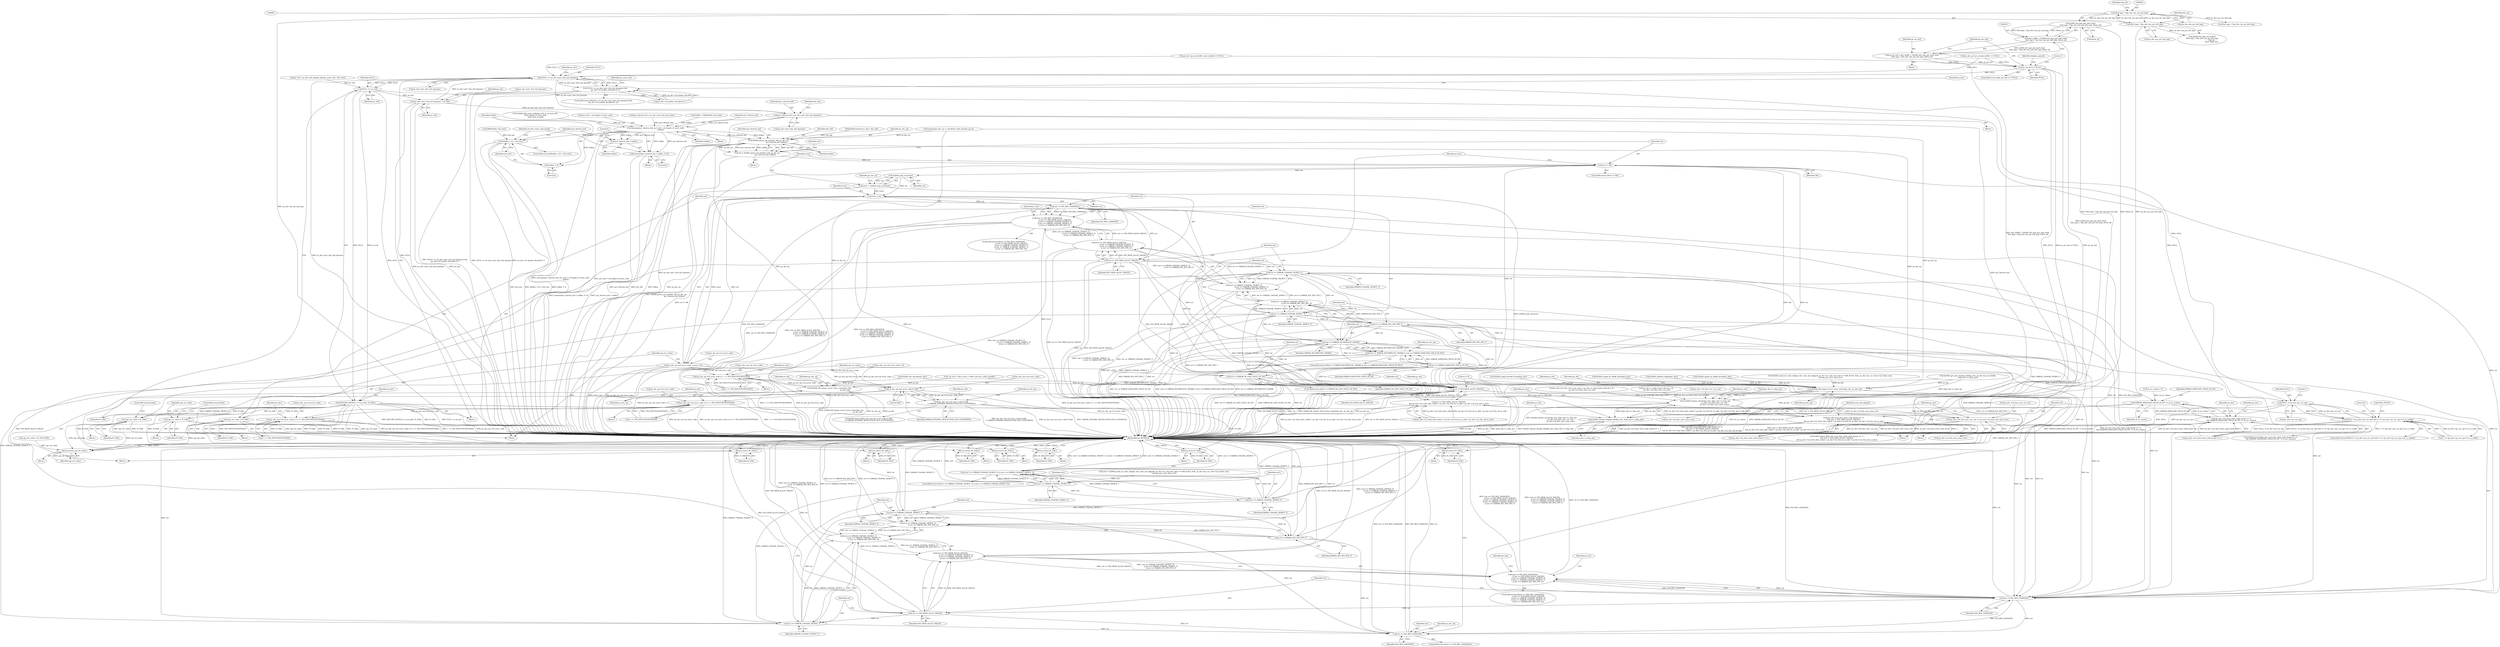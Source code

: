 digraph "0_Android_7554755536019e439433c515eeb44e701fb3bfb2@API" {
"1000614" [label="(Call,ih264_buf_mgr_get_next_free(\n (buf_mgr_t *)ps_dec->pv_pic_buf_mgr, &free_id))"];
"1000615" [label="(Call,(buf_mgr_t *)ps_dec->pv_pic_buf_mgr)"];
"1000686" [label="(Call,(buf_mgr_t *)ps_dec->pv_pic_buf_mgr)"];
"1000612" [label="(Call,(pic_buffer_t *)ih264_buf_mgr_get_next_free(\n (buf_mgr_t *)ps_dec->pv_pic_buf_mgr, &free_id))"];
"1000610" [label="(Call,ps_pic_buf = (pic_buffer_t *)ih264_buf_mgr_get_next_free(\n (buf_mgr_t *)ps_dec->pv_pic_buf_mgr, &free_id))"];
"1000623" [label="(Call,ps_pic_buf == NULL)"];
"1000995" [label="(Call,NULL == ps_dec->pu1_bits_buf_dynamic)"];
"1000994" [label="(Call,(NULL == ps_dec->pu1_bits_buf_dynamic) &&\n (ps_dec->i4_header_decoded & 1))"];
"1001036" [label="(Call,NULL == pv_buf)"];
"1001035" [label="(Call,RETURN_IF((NULL == pv_buf), IV_FAIL))"];
"1001195" [label="(Return,return (IV_FAIL);)"];
"1001263" [label="(Return,return (IV_FAIL);)"];
"1001308" [label="(Call,api_ret_value = IV_FAIL)"];
"1002140" [label="(Return,return api_ret_value;)"];
"1001352" [label="(Call,api_ret_value = IV_FAIL)"];
"1001361" [label="(Call,api_ret_value = IV_FAIL)"];
"1001409" [label="(Return,return (IV_FAIL);)"];
"1001548" [label="(Return,return IV_FAIL;)"];
"1001592" [label="(Return,return IV_FAIL;)"];
"1001804" [label="(Return,return (IV_FAIL);)"];
"1001865" [label="(Return,return IV_FAIL;)"];
"1001040" [label="(Call,ps_dec->pu1_bits_buf_dynamic = pv_buf)"];
"1001055" [label="(Call,pu1_bitstrm_buf = ps_dec->pu1_bits_buf_dynamic)"];
"1001200" [label="(Call,memcpy(pu1_bitstrm_buf, pu1_buf + u4_length_of_start_code,\n                   buflen))"];
"1001207" [label="(Call,(buflen + 8) < buf_size)"];
"1001208" [label="(Call,buflen + 8)"];
"1001213" [label="(Call,memset(pu1_bitstrm_buf + buflen, 0, 8))"];
"1001214" [label="(Call,pu1_bitstrm_buf + buflen)"];
"1001286" [label="(Call,ih264d_parse_nal_unit(dec_hdl, ps_dec_op,\n                              pu1_bitstrm_buf, buflen))"];
"1001248" [label="(Call,ih264d_fill_output_struct_from_context(ps_dec,\n                                                           ps_dec_op))"];
"1001284" [label="(Call,ret = ih264d_parse_nal_unit(dec_hdl, ps_dec_op,\n                              pu1_bitstrm_buf, buflen))"];
"1001292" [label="(Call,ret != OK)"];
"1001299" [label="(Call,ih264d_map_error(ret))"];
"1001297" [label="(Call,error =  ih264d_map_error(ret))"];
"1001305" [label="(Call,error | ret)"];
"1001301" [label="(Call,ps_dec_op->u4_error_code = error | ret)"];
"1001234" [label="(Call,ps_dec_op->u4_error_code |= 1 << IVD_INSUFFICIENTDATA)"];
"1001708" [label="(Call,ps_dec_op->u4_error_code & 0xff)"];
"1001707" [label="(Call,(ps_dec_op->u4_error_code & 0xff)\n != ERROR_DYNAMIC_RESOLUTION_NOT_SUPPORTED)"];
"1001740" [label="(Call,ps_dec_op->u4_error_code |= (1 << IVD_INSUFFICIENTDATA))"];
"1001760" [label="(Call,ps_dec_op->u4_error_code |= (1 << IVD_INSUFFICIENTDATA))"];
"1001313" [label="(Call,ret == IVD_RES_CHANGED)"];
"1001312" [label="(Call,(ret == IVD_RES_CHANGED)\n                             || (ret == IVD_MEM_ALLOC_FAILED)\n                             || (ret == ERROR_UNAVAIL_PICBUF_T)\n                            || (ret == ERROR_UNAVAIL_MVBUF_T)\n                            || (ret == ERROR_INV_SPS_PPS_T))"];
"1001317" [label="(Call,ret == IVD_MEM_ALLOC_FAILED)"];
"1001316" [label="(Call,(ret == IVD_MEM_ALLOC_FAILED)\n                             || (ret == ERROR_UNAVAIL_PICBUF_T)\n                            || (ret == ERROR_UNAVAIL_MVBUF_T)\n                            || (ret == ERROR_INV_SPS_PPS_T))"];
"1001321" [label="(Call,ret == ERROR_UNAVAIL_PICBUF_T)"];
"1001320" [label="(Call,(ret == ERROR_UNAVAIL_PICBUF_T)\n                            || (ret == ERROR_UNAVAIL_MVBUF_T)\n                            || (ret == ERROR_INV_SPS_PPS_T))"];
"1001325" [label="(Call,ret == ERROR_UNAVAIL_MVBUF_T)"];
"1001324" [label="(Call,(ret == ERROR_UNAVAIL_MVBUF_T)\n                            || (ret == ERROR_INV_SPS_PPS_T))"];
"1001563" [label="(Call,(ret == ERROR_UNAVAIL_MVBUF_T)\n                    || (ret == ERROR_INV_SPS_PPS_T))"];
"1001559" [label="(Call,(ret == ERROR_UNAVAIL_PICBUF_T)\n                    || (ret == ERROR_UNAVAIL_MVBUF_T)\n                    || (ret == ERROR_INV_SPS_PPS_T))"];
"1001555" [label="(Call,(ret == IVD_MEM_ALLOC_FAILED)\n                     || (ret == ERROR_UNAVAIL_PICBUF_T)\n                    || (ret == ERROR_UNAVAIL_MVBUF_T)\n                    || (ret == ERROR_INV_SPS_PPS_T))"];
"1001551" [label="(Call,(ret == IVD_RES_CHANGED)\n                     || (ret == IVD_MEM_ALLOC_FAILED)\n                     || (ret == ERROR_UNAVAIL_PICBUF_T)\n                    || (ret == ERROR_UNAVAIL_MVBUF_T)\n                    || (ret == ERROR_INV_SPS_PPS_T))"];
"1001328" [label="(Call,ret == ERROR_INV_SPS_PPS_T)"];
"1001340" [label="(Call,ret == ERROR_INCOMPLETE_FRAME)"];
"1001339" [label="(Call,(ret == ERROR_INCOMPLETE_FRAME) || (ret == ERROR_DANGLING_FIELD_IN_PIC))"];
"1001343" [label="(Call,ret == ERROR_DANGLING_FIELD_IN_PIC)"];
"1001357" [label="(Call,ret == ERROR_IN_LAST_SLICE_OF_PIC)"];
"1001472" [label="(Call,ret != IVD_MEM_ALLOC_FAILED)"];
"1001471" [label="(Call,(ret != IVD_MEM_ALLOC_FAILED)\n && ps_dec->u2_total_mbs_coded < ps_dec->u2_frm_ht_in_mbs * ps_dec->u2_frm_wd_in_mbs)"];
"1001465" [label="(Call,(ps_dec->u4_slice_start_code_found == 1)\n && (ret != IVD_MEM_ALLOC_FAILED)\n && ps_dec->u2_total_mbs_coded < ps_dec->u2_frm_ht_in_mbs * ps_dec->u2_frm_wd_in_mbs)"];
"1001552" [label="(Call,ret == IVD_RES_CHANGED)"];
"1001556" [label="(Call,ret == IVD_MEM_ALLOC_FAILED)"];
"1001560" [label="(Call,ret == ERROR_UNAVAIL_PICBUF_T)"];
"1001564" [label="(Call,ret == ERROR_UNAVAIL_MVBUF_T)"];
"1001567" [label="(Call,ret == ERROR_INV_SPS_PPS_T)"];
"1001583" [label="(Call,ret == IVD_RES_CHANGED)"];
"1001813" [label="(Call,ERROR_DANGLING_FIELD_IN_PIC != i4_err_status)"];
"1001807" [label="(Call,(ps_dec->u4_slice_start_code_found == 1)\n && (ERROR_DANGLING_FIELD_IN_PIC != i4_err_status))"];
"1001544" [label="(Call,ret1 == ERROR_UNAVAIL_MVBUF_T)"];
"1001540" [label="(Call,(ret1 == ERROR_UNAVAIL_PICBUF_T) || (ret1 == ERROR_UNAVAIL_MVBUF_T))"];
"1001541" [label="(Call,ret1 == ERROR_UNAVAIL_PICBUF_T)"];
"1002022" [label="(Call,ih264d_fill_output_struct_from_context(ps_dec, ps_dec_op))"];
"1002053" [label="(Call,ih264d_format_convert(ps_dec, &(ps_dec->s_disp_op),\n                                  ps_dec->u4_fmt_conv_cur_row,\n                                  ps_dec->u4_fmt_conv_num_rows))"];
"1002065" [label="(Call,ps_dec->u4_fmt_conv_cur_row += ps_dec->u4_fmt_conv_num_rows)"];
"1002072" [label="(Call,ih264d_release_display_field(ps_dec, &(ps_dec->s_disp_op)))"];
"1002100" [label="(Call,NULL != ps_dec->ps_cur_sps)"];
"1002099" [label="(Call,(NULL != ps_dec->ps_cur_sps) && (1 == (ps_dec->ps_cur_sps->u1_is_valid)))"];
"1001218" [label="(Literal,8)"];
"1001057" [label="(Call,ps_dec->pu1_bits_buf_dynamic)"];
"1001289" [label="(Identifier,pu1_bitstrm_buf)"];
"1002134" [label="(Call,DATA_SYNC())"];
"1001813" [label="(Call,ERROR_DANGLING_FIELD_IN_PIC != i4_err_status)"];
"1001061" [label="(Identifier,buf_size)"];
"1001471" [label="(Call,(ret != IVD_MEM_ALLOC_FAILED)\n && ps_dec->u2_total_mbs_coded < ps_dec->u2_frm_ht_in_mbs * ps_dec->u2_frm_wd_in_mbs)"];
"1002073" [label="(Identifier,ps_dec)"];
"1000994" [label="(Call,(NULL == ps_dec->pu1_bits_buf_dynamic) &&\n (ps_dec->i4_header_decoded & 1))"];
"1001552" [label="(Call,ret == IVD_RES_CHANGED)"];
"1001306" [label="(Identifier,error)"];
"1001334" [label="(Identifier,ps_dec)"];
"1001324" [label="(Call,(ret == ERROR_UNAVAIL_MVBUF_T)\n                            || (ret == ERROR_INV_SPS_PPS_T))"];
"1001858" [label="(Call,ih264d_deblock_display(ps_dec))"];
"1001340" [label="(Call,ret == ERROR_INCOMPLETE_FRAME)"];
"1001082" [label="(Call,ih264d_find_start_code(pu1_buf, 0, u4_max_ofst,\n &u4_length_of_start_code,\n &u4_next_is_aud))"];
"1001249" [label="(Identifier,ps_dec)"];
"1001584" [label="(Identifier,ret)"];
"1000630" [label="(Identifier,display_queued)"];
"1001200" [label="(Call,memcpy(pu1_bitstrm_buf, pu1_buf + u4_length_of_start_code,\n                   buflen))"];
"1001292" [label="(Call,ret != OK)"];
"1001546" [label="(Identifier,ERROR_UNAVAIL_MVBUF_T)"];
"1001717" [label="(Identifier,ps_dec_op)"];
"1002098" [label="(ControlStructure,if((NULL != ps_dec->ps_cur_sps) && (1 == (ps_dec->ps_cur_sps->u1_is_valid))))"];
"1001294" [label="(Identifier,OK)"];
"1001211" [label="(Identifier,buf_size)"];
"1002069" [label="(Call,ps_dec->u4_fmt_conv_num_rows)"];
"1001286" [label="(Call,ih264d_parse_nal_unit(dec_hdl, ps_dec_op,\n                              pu1_bitstrm_buf, buflen))"];
"1001010" [label="(Identifier,pv_mem_ctxt)"];
"1000192" [label="(Call,api_ret_value = IV_SUCCESS)"];
"1001360" [label="(Block,)"];
"1001806" [label="(ControlStructure,if((ps_dec->u4_slice_start_code_found == 1)\n && (ERROR_DANGLING_FIELD_IN_PIC != i4_err_status)))"];
"1001052" [label="(Identifier,ps_dec)"];
"1001744" [label="(Call,1 << IVD_INSUFFICIENTDATA)"];
"1001299" [label="(Call,ih264d_map_error(ret))"];
"1001741" [label="(Call,ps_dec_op->u4_error_code)"];
"1001150" [label="(Block,)"];
"1001295" [label="(Block,)"];
"1001216" [label="(Identifier,buflen)"];
"1001327" [label="(Identifier,ERROR_UNAVAIL_MVBUF_T)"];
"1001312" [label="(Call,(ret == IVD_RES_CHANGED)\n                             || (ret == IVD_MEM_ALLOC_FAILED)\n                             || (ret == ERROR_UNAVAIL_PICBUF_T)\n                            || (ret == ERROR_UNAVAIL_MVBUF_T)\n                            || (ret == ERROR_INV_SPS_PPS_T))"];
"1001706" [label="(ControlStructure,if((ps_dec_op->u4_error_code & 0xff)\n != ERROR_DYNAMIC_RESOLUTION_NOT_SUPPORTED))"];
"1002102" [label="(Call,ps_dec->ps_cur_sps)"];
"1001038" [label="(Identifier,pv_buf)"];
"1000997" [label="(Call,ps_dec->pu1_bits_buf_dynamic)"];
"1002022" [label="(Call,ih264d_fill_output_struct_from_context(ps_dec, ps_dec_op))"];
"1001712" [label="(Literal,0xff)"];
"1001318" [label="(Identifier,ret)"];
"1001338" [label="(ControlStructure,if((ret == ERROR_INCOMPLETE_FRAME) || (ret == ERROR_DANGLING_FIELD_IN_PIC)))"];
"1001980" [label="(Call,ih264d_signal_bs_deblk_thread(ps_dec))"];
"1002074" [label="(Call,&(ps_dec->s_disp_op))"];
"1001244" [label="(Identifier,ps_dec)"];
"1001805" [label="(Identifier,IV_FAIL)"];
"1001814" [label="(Identifier,ERROR_DANGLING_FIELD_IN_PIC)"];
"1000686" [label="(Call,(buf_mgr_t *)ps_dec->pv_pic_buf_mgr)"];
"1002141" [label="(Identifier,api_ret_value)"];
"1000611" [label="(Identifier,ps_pic_buf)"];
"1001804" [label="(Return,return (IV_FAIL);)"];
"1001253" [label="(Identifier,ps_dec_op)"];
"1001311" [label="(ControlStructure,if((ret == IVD_RES_CHANGED)\n                             || (ret == IVD_MEM_ALLOC_FAILED)\n                             || (ret == ERROR_UNAVAIL_PICBUF_T)\n                            || (ret == ERROR_UNAVAIL_MVBUF_T)\n                            || (ret == ERROR_INV_SPS_PPS_T)))"];
"1001345" [label="(Identifier,ERROR_DANGLING_FIELD_IN_PIC)"];
"1001284" [label="(Call,ret = ih264d_parse_nal_unit(dec_hdl, ps_dec_op,\n                              pu1_bitstrm_buf, buflen))"];
"1001319" [label="(Identifier,IVD_MEM_ALLOC_FAILED)"];
"1001492" [label="(Identifier,num_mb_skipped)"];
"1000614" [label="(Call,ih264_buf_mgr_get_next_free(\n (buf_mgr_t *)ps_dec->pv_pic_buf_mgr, &free_id))"];
"1001214" [label="(Call,pu1_bitstrm_buf + buflen)"];
"1001815" [label="(Identifier,i4_err_status)"];
"1001542" [label="(Identifier,ret1)"];
"1000691" [label="(Identifier,free_id)"];
"1001308" [label="(Call,api_ret_value = IV_FAIL)"];
"1001740" [label="(Call,ps_dec_op->u4_error_code |= (1 << IVD_INSUFFICIENTDATA))"];
"1001356" [label="(ControlStructure,if(ret == ERROR_IN_LAST_SLICE_OF_PIC))"];
"1001713" [label="(Identifier,ERROR_DYNAMIC_RESOLUTION_NOT_SUPPORTED)"];
"1000620" [label="(Call,&free_id)"];
"1001344" [label="(Identifier,ret)"];
"1001521" [label="(Call,ret1 = ih264d_mark_err_slice_skip(ps_dec, num_mb_skipped, ps_dec->u1_nal_unit_type == IDR_SLICE_NAL, ps_dec->ps_cur_slice->u2_frame_num,\n &temp_poc, prev_slice_err))"];
"1001302" [label="(Call,ps_dec_op->u4_error_code)"];
"1001213" [label="(Call,memset(pu1_bitstrm_buf + buflen, 0, 8))"];
"1001036" [label="(Call,NULL == pv_buf)"];
"1000995" [label="(Call,NULL == ps_dec->pu1_bits_buf_dynamic)"];
"1001212" [label="(Block,)"];
"1001247" [label="(Block,)"];
"1001541" [label="(Call,ret1 == ERROR_UNAVAIL_PICBUF_T)"];
"1001067" [label="(Call,pu1_bitstrm_buf = ps_dec->pu1_bits_buf_static)"];
"1001357" [label="(Call,ret == ERROR_IN_LAST_SLICE_OF_PIC)"];
"1001362" [label="(Identifier,api_ret_value)"];
"1001248" [label="(Call,ih264d_fill_output_struct_from_context(ps_dec,\n                                                           ps_dec_op))"];
"1001039" [label="(Identifier,IV_FAIL)"];
"1001540" [label="(Call,(ret1 == ERROR_UNAVAIL_PICBUF_T) || (ret1 == ERROR_UNAVAIL_MVBUF_T))"];
"1001047" [label="(Identifier,ps_dec)"];
"1001736" [label="(Identifier,ps_dec)"];
"1001297" [label="(Call,error =  ih264d_map_error(ret))"];
"1001589" [label="(Identifier,ps_dec_op)"];
"1001864" [label="(Block,)"];
"1001556" [label="(Call,ret == IVD_MEM_ALLOC_FAILED)"];
"1001207" [label="(Call,(buflen + 8) < buf_size)"];
"1001708" [label="(Call,ps_dec_op->u4_error_code & 0xff)"];
"1002067" [label="(Identifier,ps_dec)"];
"1001539" [label="(ControlStructure,if((ret1 == ERROR_UNAVAIL_PICBUF_T) || (ret1 == ERROR_UNAVAIL_MVBUF_T)))"];
"1001739" [label="(Block,)"];
"1001298" [label="(Identifier,error)"];
"1002062" [label="(Call,ps_dec->u4_fmt_conv_num_rows)"];
"1001330" [label="(Identifier,ERROR_INV_SPS_PPS_T)"];
"1001235" [label="(Call,ps_dec_op->u4_error_code)"];
"1001291" [label="(ControlStructure,if(ret != OK))"];
"1001346" [label="(Block,)"];
"1000612" [label="(Call,(pic_buffer_t *)ih264_buf_mgr_get_next_free(\n (buf_mgr_t *)ps_dec->pv_pic_buf_mgr, &free_id))"];
"1001466" [label="(Call,ps_dec->u4_slice_start_code_found == 1)"];
"1001349" [label="(Identifier,ps_dec_op)"];
"1001042" [label="(Identifier,ps_dec)"];
"1001310" [label="(Identifier,IV_FAIL)"];
"1001369" [label="(Block,)"];
"1001287" [label="(Identifier,dec_hdl)"];
"1000260" [label="(Call,ps_dec_ip->pv_stream_buffer == NULL)"];
"1001523" [label="(Call,ih264d_mark_err_slice_skip(ps_dec, num_mb_skipped, ps_dec->u1_nal_unit_type == IDR_SLICE_NAL, ps_dec->ps_cur_slice->u2_frame_num,\n &temp_poc, prev_slice_err))"];
"1001220" [label="(Identifier,u4_first_start_code_found)"];
"1001558" [label="(Identifier,IVD_MEM_ALLOC_FAILED)"];
"1001553" [label="(Identifier,ret)"];
"1001694" [label="(Call,ih264d_signal_decode_thread(ps_dec))"];
"1001761" [label="(Call,ps_dec_op->u4_error_code)"];
"1001560" [label="(Call,ret == ERROR_UNAVAIL_PICBUF_T)"];
"1001054" [label="(Block,)"];
"1000153" [label="(Call,* ps_dec = (dec_struct_t *)(dec_hdl->pv_codec_handle))"];
"1001313" [label="(Call,ret == IVD_RES_CHANGED)"];
"1001341" [label="(Identifier,ret)"];
"1002099" [label="(Call,(NULL != ps_dec->ps_cur_sps) && (1 == (ps_dec->ps_cur_sps->u1_is_valid)))"];
"1001820" [label="(Identifier,ps_dec)"];
"1001100" [label="(Call,MIN(buflen, buf_size))"];
"1001285" [label="(Identifier,ret)"];
"1001035" [label="(Call,RETURN_IF((NULL == pv_buf), IV_FAIL))"];
"1001215" [label="(Identifier,pu1_bitstrm_buf)"];
"1002101" [label="(Identifier,NULL)"];
"1000896" [label="(Call,ih264d_init_decoder(ps_dec))"];
"1001808" [label="(Call,ps_dec->u4_slice_start_code_found == 1)"];
"1001000" [label="(Call,ps_dec->i4_header_decoded & 1)"];
"1001353" [label="(Identifier,api_ret_value)"];
"1002105" [label="(Call,1 == (ps_dec->ps_cur_sps->u1_is_valid))"];
"1001305" [label="(Call,error | ret)"];
"1000608" [label="(Block,)"];
"1001544" [label="(Call,ret1 == ERROR_UNAVAIL_MVBUF_T)"];
"1001250" [label="(Identifier,ps_dec_op)"];
"1001352" [label="(Call,api_ret_value = IV_FAIL)"];
"1001323" [label="(Identifier,ERROR_UNAVAIL_PICBUF_T)"];
"1001317" [label="(Call,ret == IVD_MEM_ALLOC_FAILED)"];
"1001564" [label="(Call,ret == ERROR_UNAVAIL_MVBUF_T)"];
"1001751" [label="(Identifier,ps_dec)"];
"1001205" [label="(Identifier,buflen)"];
"1001410" [label="(Identifier,IV_FAIL)"];
"1001098" [label="(Call,buflen = MIN(buflen, buf_size))"];
"1001037" [label="(Identifier,NULL)"];
"1001764" [label="(Call,1 << IVD_INSUFFICIENTDATA)"];
"1001040" [label="(Call,ps_dec->pu1_bits_buf_dynamic = pv_buf)"];
"1001472" [label="(Call,ret != IVD_MEM_ALLOC_FAILED)"];
"1001326" [label="(Identifier,ret)"];
"1001361" [label="(Call,api_ret_value = IV_FAIL)"];
"1001329" [label="(Identifier,ret)"];
"1002023" [label="(Identifier,ps_dec)"];
"1001707" [label="(Call,(ps_dec_op->u4_error_code & 0xff)\n != ERROR_DYNAMIC_RESOLUTION_NOT_SUPPORTED)"];
"1000993" [label="(ControlStructure,if((NULL == ps_dec->pu1_bits_buf_dynamic) &&\n (ps_dec->i4_header_decoded & 1)))"];
"1001547" [label="(Block,)"];
"1001325" [label="(Call,ret == ERROR_UNAVAIL_MVBUF_T)"];
"1001201" [label="(Identifier,pu1_bitstrm_buf)"];
"1002024" [label="(Identifier,ps_dec_op)"];
"1001475" [label="(Call,ps_dec->u2_total_mbs_coded < ps_dec->u2_frm_ht_in_mbs * ps_dec->u2_frm_wd_in_mbs)"];
"1001209" [label="(Identifier,buflen)"];
"1000622" [label="(ControlStructure,if(ps_pic_buf == NULL))"];
"1000971" [label="(Block,)"];
"1001210" [label="(Literal,8)"];
"1001315" [label="(Identifier,IVD_RES_CHANGED)"];
"1001359" [label="(Identifier,ERROR_IN_LAST_SLICE_OF_PIC)"];
"1001592" [label="(Return,return IV_FAIL;)"];
"1001195" [label="(Return,return (IV_FAIL);)"];
"1001290" [label="(Identifier,buflen)"];
"1000623" [label="(Call,ps_pic_buf == NULL)"];
"1001760" [label="(Call,ps_dec_op->u4_error_code |= (1 << IVD_INSUFFICIENTDATA))"];
"1001321" [label="(Call,ret == ERROR_UNAVAIL_PICBUF_T)"];
"1000151" [label="(Block,)"];
"1000148" [label="(MethodParameterIn,iv_obj_t *dec_hdl)"];
"1001709" [label="(Call,ps_dec_op->u4_error_code)"];
"1001865" [label="(Return,return IV_FAIL;)"];
"1001202" [label="(Call,pu1_buf + u4_length_of_start_code)"];
"1001301" [label="(Call,ps_dec_op->u4_error_code = error | ret)"];
"1002066" [label="(Call,ps_dec->u4_fmt_conv_cur_row)"];
"1002100" [label="(Call,NULL != ps_dec->ps_cur_sps)"];
"1000621" [label="(Identifier,free_id)"];
"1001005" [label="(Block,)"];
"1001303" [label="(Identifier,ps_dec_op)"];
"1002072" [label="(Call,ih264d_release_display_field(ps_dec, &(ps_dec->s_disp_op)))"];
"1000610" [label="(Call,ps_pic_buf = (pic_buffer_t *)ih264_buf_mgr_get_next_free(\n (buf_mgr_t *)ps_dec->pv_pic_buf_mgr, &free_id))"];
"1002055" [label="(Call,&(ps_dec->s_disp_op))"];
"1001464" [label="(ControlStructure,if((ps_dec->u4_slice_start_code_found == 1)\n && (ret != IVD_MEM_ALLOC_FAILED)\n && ps_dec->u2_total_mbs_coded < ps_dec->u2_frm_ht_in_mbs * ps_dec->u2_frm_wd_in_mbs))"];
"1001559" [label="(Call,(ret == ERROR_UNAVAIL_PICBUF_T)\n                    || (ret == ERROR_UNAVAIL_MVBUF_T)\n                    || (ret == ERROR_INV_SPS_PPS_T))"];
"1001206" [label="(ControlStructure,if((buflen + 8) < buf_size))"];
"1001322" [label="(Identifier,ret)"];
"1001567" [label="(Call,ret == ERROR_INV_SPS_PPS_T)"];
"1001555" [label="(Call,(ret == IVD_MEM_ALLOC_FAILED)\n                     || (ret == ERROR_UNAVAIL_PICBUF_T)\n                    || (ret == ERROR_UNAVAIL_MVBUF_T)\n                    || (ret == ERROR_INV_SPS_PPS_T))"];
"1001196" [label="(Identifier,IV_FAIL)"];
"1001364" [label="(ControlStructure,break;)"];
"1001474" [label="(Identifier,IVD_MEM_ALLOC_FAILED)"];
"1001562" [label="(Identifier,ERROR_UNAVAIL_PICBUF_T)"];
"1002028" [label="(Identifier,ps_dec)"];
"1001771" [label="(Block,)"];
"1001994" [label="(Call,ih264d_get_next_display_field(ps_dec, ps_dec->ps_out_buffer,\n &(ps_dec->s_disp_op)))"];
"1001572" [label="(Identifier,ps_dec)"];
"1001585" [label="(Identifier,IVD_RES_CHANGED)"];
"1001548" [label="(Return,return IV_FAIL;)"];
"1002106" [label="(Literal,1)"];
"1001314" [label="(Identifier,ret)"];
"1001583" [label="(Call,ret == IVD_RES_CHANGED)"];
"1001566" [label="(Identifier,ERROR_UNAVAIL_MVBUF_T)"];
"1001199" [label="(Block,)"];
"1001703" [label="(Call,ih264d_signal_bs_deblk_thread(ps_dec))"];
"1002082" [label="(Identifier,ps_dec)"];
"1001570" [label="(Block,)"];
"1001293" [label="(Identifier,ret)"];
"1001300" [label="(Identifier,ret)"];
"1001029" [label="(Call,pv_buf = ps_dec->pf_aligned_alloc(pv_mem_ctxt, 128, size))"];
"1000617" [label="(Call,ps_dec->pv_pic_buf_mgr)"];
"1001866" [label="(Identifier,IV_FAIL)"];
"1001550" [label="(ControlStructure,if((ret == IVD_RES_CHANGED)\n                     || (ret == IVD_MEM_ALLOC_FAILED)\n                     || (ret == ERROR_UNAVAIL_PICBUF_T)\n                    || (ret == ERROR_UNAVAIL_MVBUF_T)\n                    || (ret == ERROR_INV_SPS_PPS_T)))"];
"1001759" [label="(Block,)"];
"1002140" [label="(Return,return api_ret_value;)"];
"1001342" [label="(Identifier,ERROR_INCOMPLETE_FRAME)"];
"1002116" [label="(Literal,0)"];
"1001263" [label="(Return,return (IV_FAIL);)"];
"1002040" [label="(Call,ps_dec->u4_fmt_conv_num_rows = ps_dec->s_disp_frame_info.u4_y_ht\n - ps_dec->u4_fmt_conv_cur_row)"];
"1001044" [label="(Identifier,pv_buf)"];
"1001307" [label="(Identifier,ret)"];
"1000678" [label="(Literal,1)"];
"1001551" [label="(Call,(ret == IVD_RES_CHANGED)\n                     || (ret == IVD_MEM_ALLOC_FAILED)\n                     || (ret == ERROR_UNAVAIL_PICBUF_T)\n                    || (ret == ERROR_UNAVAIL_MVBUF_T)\n                    || (ret == ERROR_INV_SPS_PPS_T))"];
"1001807" [label="(Call,(ps_dec->u4_slice_start_code_found == 1)\n && (ERROR_DANGLING_FIELD_IN_PIC != i4_err_status))"];
"1001569" [label="(Identifier,ERROR_INV_SPS_PPS_T)"];
"1001339" [label="(Call,(ret == ERROR_INCOMPLETE_FRAME) || (ret == ERROR_DANGLING_FIELD_IN_PIC))"];
"1001208" [label="(Call,buflen + 8)"];
"1000624" [label="(Identifier,ps_pic_buf)"];
"1001055" [label="(Call,pu1_bitstrm_buf = ps_dec->pu1_bits_buf_dynamic)"];
"1001593" [label="(Identifier,IV_FAIL)"];
"1001041" [label="(Call,ps_dec->pu1_bits_buf_dynamic)"];
"1001234" [label="(Call,ps_dec_op->u4_error_code |= 1 << IVD_INSUFFICIENTDATA)"];
"1001238" [label="(Call,1 << IVD_INSUFFICIENTDATA)"];
"1001473" [label="(Identifier,ret)"];
"1001596" [label="(Identifier,ps_dec)"];
"1001477" [label="(Identifier,ps_dec)"];
"1001561" [label="(Identifier,ret)"];
"1001568" [label="(Identifier,ret)"];
"1002065" [label="(Call,ps_dec->u4_fmt_conv_cur_row += ps_dec->u4_fmt_conv_num_rows)"];
"1001554" [label="(Identifier,IVD_RES_CHANGED)"];
"1001002" [label="(Identifier,ps_dec)"];
"1001769" [label="(Identifier,ps_dec)"];
"1001563" [label="(Call,(ret == ERROR_UNAVAIL_MVBUF_T)\n                    || (ret == ERROR_INV_SPS_PPS_T))"];
"1001465" [label="(Call,(ps_dec->u4_slice_start_code_found == 1)\n && (ret != IVD_MEM_ALLOC_FAILED)\n && ps_dec->u2_total_mbs_coded < ps_dec->u2_frm_ht_in_mbs * ps_dec->u2_frm_wd_in_mbs)"];
"1001545" [label="(Identifier,ret1)"];
"1002044" [label="(Call,ps_dec->s_disp_frame_info.u4_y_ht\n - ps_dec->u4_fmt_conv_cur_row)"];
"1001264" [label="(Identifier,IV_FAIL)"];
"1002142" [label="(MethodReturn,WORD32)"];
"1000161" [label="(Call,i4_err_status = 0)"];
"1001309" [label="(Identifier,api_ret_value)"];
"1001217" [label="(Literal,0)"];
"1001320" [label="(Call,(ret == ERROR_UNAVAIL_PICBUF_T)\n                            || (ret == ERROR_UNAVAIL_MVBUF_T)\n                            || (ret == ERROR_INV_SPS_PPS_T))"];
"1000625" [label="(Identifier,NULL)"];
"1000688" [label="(Call,ps_dec->pv_pic_buf_mgr)"];
"1001582" [label="(ControlStructure,if(ret == IVD_RES_CHANGED))"];
"1000685" [label="(Call,ih264_buf_mgr_set_status(\n (buf_mgr_t *)ps_dec->pv_pic_buf_mgr,\n                                    free_id,\n                                    BUF_MGR_IO))"];
"1001982" [label="(Block,)"];
"1001976" [label="(Identifier,ps_dec)"];
"1000406" [label="(Call,ps_dec->ps_out_buffer->pu1_bufs[i] == NULL)"];
"1001355" [label="(ControlStructure,break;)"];
"1001363" [label="(Identifier,IV_FAIL)"];
"1000227" [label="(Call,memset(ps_dec_op, 0, sizeof(ivd_video_decode_op_t)))"];
"1001358" [label="(Identifier,ret)"];
"1001288" [label="(Identifier,ps_dec_op)"];
"1001228" [label="(Block,)"];
"1000476" [label="(Call,ps_dec_op->u4_error_code = 0)"];
"1000615" [label="(Call,(buf_mgr_t *)ps_dec->pv_pic_buf_mgr)"];
"1001316" [label="(Call,(ret == IVD_MEM_ALLOC_FAILED)\n                             || (ret == ERROR_UNAVAIL_PICBUF_T)\n                            || (ret == ERROR_UNAVAIL_MVBUF_T)\n                            || (ret == ERROR_INV_SPS_PPS_T))"];
"1001549" [label="(Identifier,IV_FAIL)"];
"1001367" [label="(Identifier,ps_dec)"];
"1001557" [label="(Identifier,ret)"];
"1001565" [label="(Identifier,ret)"];
"1001343" [label="(Call,ret == ERROR_DANGLING_FIELD_IN_PIC)"];
"1001543" [label="(Identifier,ERROR_UNAVAIL_PICBUF_T)"];
"1000188" [label="(Call,ret = 0)"];
"1001056" [label="(Identifier,pu1_bitstrm_buf)"];
"1002053" [label="(Call,ih264d_format_convert(ps_dec, &(ps_dec->s_disp_op),\n                                  ps_dec->u4_fmt_conv_cur_row,\n                                  ps_dec->u4_fmt_conv_num_rows))"];
"1002059" [label="(Call,ps_dec->u4_fmt_conv_cur_row)"];
"1002039" [label="(Block,)"];
"1002054" [label="(Identifier,ps_dec)"];
"1001328" [label="(Call,ret == ERROR_INV_SPS_PPS_T)"];
"1000996" [label="(Identifier,NULL)"];
"1001409" [label="(Return,return (IV_FAIL);)"];
"1000696" [label="(Call,(buf_mgr_t *)ps_dec->pv_pic_buf_mgr)"];
"1001354" [label="(Identifier,IV_FAIL)"];
"1000614" -> "1000612"  [label="AST: "];
"1000614" -> "1000620"  [label="CFG: "];
"1000615" -> "1000614"  [label="AST: "];
"1000620" -> "1000614"  [label="AST: "];
"1000612" -> "1000614"  [label="CFG: "];
"1000614" -> "1002142"  [label="DDG: (buf_mgr_t *)ps_dec->pv_pic_buf_mgr"];
"1000614" -> "1002142"  [label="DDG: &free_id"];
"1000614" -> "1000612"  [label="DDG: (buf_mgr_t *)ps_dec->pv_pic_buf_mgr"];
"1000614" -> "1000612"  [label="DDG: &free_id"];
"1000615" -> "1000614"  [label="DDG: ps_dec->pv_pic_buf_mgr"];
"1000615" -> "1000617"  [label="CFG: "];
"1000616" -> "1000615"  [label="AST: "];
"1000617" -> "1000615"  [label="AST: "];
"1000621" -> "1000615"  [label="CFG: "];
"1000615" -> "1002142"  [label="DDG: ps_dec->pv_pic_buf_mgr"];
"1000686" -> "1000615"  [label="DDG: ps_dec->pv_pic_buf_mgr"];
"1000615" -> "1000686"  [label="DDG: ps_dec->pv_pic_buf_mgr"];
"1000615" -> "1000696"  [label="DDG: ps_dec->pv_pic_buf_mgr"];
"1000686" -> "1000685"  [label="AST: "];
"1000686" -> "1000688"  [label="CFG: "];
"1000687" -> "1000686"  [label="AST: "];
"1000688" -> "1000686"  [label="AST: "];
"1000691" -> "1000686"  [label="CFG: "];
"1000686" -> "1002142"  [label="DDG: ps_dec->pv_pic_buf_mgr"];
"1000686" -> "1000685"  [label="DDG: ps_dec->pv_pic_buf_mgr"];
"1000612" -> "1000610"  [label="AST: "];
"1000613" -> "1000612"  [label="AST: "];
"1000610" -> "1000612"  [label="CFG: "];
"1000612" -> "1002142"  [label="DDG: ih264_buf_mgr_get_next_free(\n (buf_mgr_t *)ps_dec->pv_pic_buf_mgr, &free_id)"];
"1000612" -> "1000610"  [label="DDG: ih264_buf_mgr_get_next_free(\n (buf_mgr_t *)ps_dec->pv_pic_buf_mgr, &free_id)"];
"1000610" -> "1000608"  [label="AST: "];
"1000611" -> "1000610"  [label="AST: "];
"1000624" -> "1000610"  [label="CFG: "];
"1000610" -> "1002142"  [label="DDG: (pic_buffer_t *)ih264_buf_mgr_get_next_free(\n (buf_mgr_t *)ps_dec->pv_pic_buf_mgr, &free_id)"];
"1000610" -> "1000623"  [label="DDG: ps_pic_buf"];
"1000623" -> "1000622"  [label="AST: "];
"1000623" -> "1000625"  [label="CFG: "];
"1000624" -> "1000623"  [label="AST: "];
"1000625" -> "1000623"  [label="AST: "];
"1000630" -> "1000623"  [label="CFG: "];
"1000678" -> "1000623"  [label="CFG: "];
"1000623" -> "1002142"  [label="DDG: ps_pic_buf == NULL"];
"1000623" -> "1002142"  [label="DDG: ps_pic_buf"];
"1000623" -> "1002142"  [label="DDG: NULL"];
"1000406" -> "1000623"  [label="DDG: NULL"];
"1000260" -> "1000623"  [label="DDG: NULL"];
"1000623" -> "1000995"  [label="DDG: NULL"];
"1000995" -> "1000994"  [label="AST: "];
"1000995" -> "1000997"  [label="CFG: "];
"1000996" -> "1000995"  [label="AST: "];
"1000997" -> "1000995"  [label="AST: "];
"1001002" -> "1000995"  [label="CFG: "];
"1000994" -> "1000995"  [label="CFG: "];
"1000995" -> "1002142"  [label="DDG: NULL"];
"1000995" -> "1002142"  [label="DDG: ps_dec->pu1_bits_buf_dynamic"];
"1000995" -> "1000994"  [label="DDG: NULL"];
"1000995" -> "1000994"  [label="DDG: ps_dec->pu1_bits_buf_dynamic"];
"1000406" -> "1000995"  [label="DDG: NULL"];
"1001036" -> "1000995"  [label="DDG: NULL"];
"1000260" -> "1000995"  [label="DDG: NULL"];
"1001040" -> "1000995"  [label="DDG: ps_dec->pu1_bits_buf_dynamic"];
"1000995" -> "1001036"  [label="DDG: NULL"];
"1000995" -> "1001055"  [label="DDG: ps_dec->pu1_bits_buf_dynamic"];
"1000995" -> "1002100"  [label="DDG: NULL"];
"1000994" -> "1000993"  [label="AST: "];
"1000994" -> "1001000"  [label="CFG: "];
"1001000" -> "1000994"  [label="AST: "];
"1001010" -> "1000994"  [label="CFG: "];
"1001052" -> "1000994"  [label="CFG: "];
"1000994" -> "1002142"  [label="DDG: (NULL == ps_dec->pu1_bits_buf_dynamic) &&\n (ps_dec->i4_header_decoded & 1)"];
"1000994" -> "1002142"  [label="DDG: NULL == ps_dec->pu1_bits_buf_dynamic"];
"1000994" -> "1002142"  [label="DDG: ps_dec->i4_header_decoded & 1"];
"1001000" -> "1000994"  [label="DDG: ps_dec->i4_header_decoded"];
"1001000" -> "1000994"  [label="DDG: 1"];
"1001036" -> "1001035"  [label="AST: "];
"1001036" -> "1001038"  [label="CFG: "];
"1001037" -> "1001036"  [label="AST: "];
"1001038" -> "1001036"  [label="AST: "];
"1001039" -> "1001036"  [label="CFG: "];
"1001036" -> "1002142"  [label="DDG: NULL"];
"1001036" -> "1001035"  [label="DDG: NULL"];
"1001036" -> "1001035"  [label="DDG: pv_buf"];
"1001029" -> "1001036"  [label="DDG: pv_buf"];
"1001036" -> "1001040"  [label="DDG: pv_buf"];
"1001036" -> "1002100"  [label="DDG: NULL"];
"1001035" -> "1001005"  [label="AST: "];
"1001035" -> "1001039"  [label="CFG: "];
"1001039" -> "1001035"  [label="AST: "];
"1001042" -> "1001035"  [label="CFG: "];
"1001035" -> "1002142"  [label="DDG: NULL == pv_buf"];
"1001035" -> "1002142"  [label="DDG: RETURN_IF((NULL == pv_buf), IV_FAIL)"];
"1001035" -> "1002142"  [label="DDG: IV_FAIL"];
"1001035" -> "1001195"  [label="DDG: IV_FAIL"];
"1001035" -> "1001263"  [label="DDG: IV_FAIL"];
"1001035" -> "1001308"  [label="DDG: IV_FAIL"];
"1001035" -> "1001352"  [label="DDG: IV_FAIL"];
"1001035" -> "1001361"  [label="DDG: IV_FAIL"];
"1001035" -> "1001409"  [label="DDG: IV_FAIL"];
"1001035" -> "1001548"  [label="DDG: IV_FAIL"];
"1001035" -> "1001592"  [label="DDG: IV_FAIL"];
"1001035" -> "1001804"  [label="DDG: IV_FAIL"];
"1001035" -> "1001865"  [label="DDG: IV_FAIL"];
"1001195" -> "1001150"  [label="AST: "];
"1001195" -> "1001196"  [label="CFG: "];
"1001196" -> "1001195"  [label="AST: "];
"1002142" -> "1001195"  [label="CFG: "];
"1001195" -> "1002142"  [label="DDG: <RET>"];
"1001196" -> "1001195"  [label="DDG: IV_FAIL"];
"1001263" -> "1001247"  [label="AST: "];
"1001263" -> "1001264"  [label="CFG: "];
"1001264" -> "1001263"  [label="AST: "];
"1002142" -> "1001263"  [label="CFG: "];
"1001263" -> "1002142"  [label="DDG: <RET>"];
"1001264" -> "1001263"  [label="DDG: IV_FAIL"];
"1001308" -> "1001295"  [label="AST: "];
"1001308" -> "1001310"  [label="CFG: "];
"1001309" -> "1001308"  [label="AST: "];
"1001310" -> "1001308"  [label="AST: "];
"1001314" -> "1001308"  [label="CFG: "];
"1001308" -> "1002142"  [label="DDG: api_ret_value"];
"1001308" -> "1002142"  [label="DDG: IV_FAIL"];
"1001308" -> "1002140"  [label="DDG: api_ret_value"];
"1002140" -> "1000151"  [label="AST: "];
"1002140" -> "1002141"  [label="CFG: "];
"1002141" -> "1002140"  [label="AST: "];
"1002142" -> "1002140"  [label="CFG: "];
"1002140" -> "1002142"  [label="DDG: <RET>"];
"1002141" -> "1002140"  [label="DDG: api_ret_value"];
"1001352" -> "1002140"  [label="DDG: api_ret_value"];
"1000192" -> "1002140"  [label="DDG: api_ret_value"];
"1001361" -> "1002140"  [label="DDG: api_ret_value"];
"1001352" -> "1001346"  [label="AST: "];
"1001352" -> "1001354"  [label="CFG: "];
"1001353" -> "1001352"  [label="AST: "];
"1001354" -> "1001352"  [label="AST: "];
"1001355" -> "1001352"  [label="CFG: "];
"1001352" -> "1002142"  [label="DDG: api_ret_value"];
"1001352" -> "1002142"  [label="DDG: IV_FAIL"];
"1001361" -> "1001360"  [label="AST: "];
"1001361" -> "1001363"  [label="CFG: "];
"1001362" -> "1001361"  [label="AST: "];
"1001363" -> "1001361"  [label="AST: "];
"1001364" -> "1001361"  [label="CFG: "];
"1001361" -> "1002142"  [label="DDG: IV_FAIL"];
"1001361" -> "1002142"  [label="DDG: api_ret_value"];
"1001409" -> "1001369"  [label="AST: "];
"1001409" -> "1001410"  [label="CFG: "];
"1001410" -> "1001409"  [label="AST: "];
"1002142" -> "1001409"  [label="CFG: "];
"1001409" -> "1002142"  [label="DDG: <RET>"];
"1001410" -> "1001409"  [label="DDG: IV_FAIL"];
"1001548" -> "1001547"  [label="AST: "];
"1001548" -> "1001549"  [label="CFG: "];
"1001549" -> "1001548"  [label="AST: "];
"1002142" -> "1001548"  [label="CFG: "];
"1001548" -> "1002142"  [label="DDG: <RET>"];
"1001549" -> "1001548"  [label="DDG: IV_FAIL"];
"1001592" -> "1001570"  [label="AST: "];
"1001592" -> "1001593"  [label="CFG: "];
"1001593" -> "1001592"  [label="AST: "];
"1002142" -> "1001592"  [label="CFG: "];
"1001592" -> "1002142"  [label="DDG: <RET>"];
"1001593" -> "1001592"  [label="DDG: IV_FAIL"];
"1001804" -> "1001771"  [label="AST: "];
"1001804" -> "1001805"  [label="CFG: "];
"1001805" -> "1001804"  [label="AST: "];
"1002142" -> "1001804"  [label="CFG: "];
"1001804" -> "1002142"  [label="DDG: <RET>"];
"1001805" -> "1001804"  [label="DDG: IV_FAIL"];
"1001865" -> "1001864"  [label="AST: "];
"1001865" -> "1001866"  [label="CFG: "];
"1001866" -> "1001865"  [label="AST: "];
"1002142" -> "1001865"  [label="CFG: "];
"1001865" -> "1002142"  [label="DDG: <RET>"];
"1001866" -> "1001865"  [label="DDG: IV_FAIL"];
"1001040" -> "1001005"  [label="AST: "];
"1001040" -> "1001044"  [label="CFG: "];
"1001041" -> "1001040"  [label="AST: "];
"1001044" -> "1001040"  [label="AST: "];
"1001047" -> "1001040"  [label="CFG: "];
"1001040" -> "1002142"  [label="DDG: ps_dec->pu1_bits_buf_dynamic"];
"1001040" -> "1002142"  [label="DDG: pv_buf"];
"1001040" -> "1001055"  [label="DDG: ps_dec->pu1_bits_buf_dynamic"];
"1001055" -> "1001054"  [label="AST: "];
"1001055" -> "1001057"  [label="CFG: "];
"1001056" -> "1001055"  [label="AST: "];
"1001057" -> "1001055"  [label="AST: "];
"1001061" -> "1001055"  [label="CFG: "];
"1001055" -> "1002142"  [label="DDG: ps_dec->pu1_bits_buf_dynamic"];
"1001055" -> "1002142"  [label="DDG: pu1_bitstrm_buf"];
"1001055" -> "1001200"  [label="DDG: pu1_bitstrm_buf"];
"1001200" -> "1001199"  [label="AST: "];
"1001200" -> "1001205"  [label="CFG: "];
"1001201" -> "1001200"  [label="AST: "];
"1001202" -> "1001200"  [label="AST: "];
"1001205" -> "1001200"  [label="AST: "];
"1001209" -> "1001200"  [label="CFG: "];
"1001200" -> "1002142"  [label="DDG: pu1_buf + u4_length_of_start_code"];
"1001200" -> "1002142"  [label="DDG: memcpy(pu1_bitstrm_buf, pu1_buf + u4_length_of_start_code,\n                   buflen)"];
"1001067" -> "1001200"  [label="DDG: pu1_bitstrm_buf"];
"1001082" -> "1001200"  [label="DDG: pu1_buf"];
"1001098" -> "1001200"  [label="DDG: buflen"];
"1001200" -> "1001207"  [label="DDG: buflen"];
"1001200" -> "1001208"  [label="DDG: buflen"];
"1001200" -> "1001213"  [label="DDG: pu1_bitstrm_buf"];
"1001200" -> "1001213"  [label="DDG: buflen"];
"1001200" -> "1001214"  [label="DDG: pu1_bitstrm_buf"];
"1001200" -> "1001214"  [label="DDG: buflen"];
"1001200" -> "1001286"  [label="DDG: pu1_bitstrm_buf"];
"1001200" -> "1001286"  [label="DDG: buflen"];
"1001207" -> "1001206"  [label="AST: "];
"1001207" -> "1001211"  [label="CFG: "];
"1001208" -> "1001207"  [label="AST: "];
"1001211" -> "1001207"  [label="AST: "];
"1001215" -> "1001207"  [label="CFG: "];
"1001220" -> "1001207"  [label="CFG: "];
"1001207" -> "1002142"  [label="DDG: buflen + 8"];
"1001207" -> "1002142"  [label="DDG: buf_size"];
"1001207" -> "1002142"  [label="DDG: (buflen + 8) < buf_size"];
"1001100" -> "1001207"  [label="DDG: buf_size"];
"1001208" -> "1001210"  [label="CFG: "];
"1001209" -> "1001208"  [label="AST: "];
"1001210" -> "1001208"  [label="AST: "];
"1001211" -> "1001208"  [label="CFG: "];
"1001213" -> "1001212"  [label="AST: "];
"1001213" -> "1001218"  [label="CFG: "];
"1001214" -> "1001213"  [label="AST: "];
"1001217" -> "1001213"  [label="AST: "];
"1001218" -> "1001213"  [label="AST: "];
"1001220" -> "1001213"  [label="CFG: "];
"1001213" -> "1002142"  [label="DDG: memset(pu1_bitstrm_buf + buflen, 0, 8)"];
"1001213" -> "1002142"  [label="DDG: pu1_bitstrm_buf + buflen"];
"1001214" -> "1001216"  [label="CFG: "];
"1001215" -> "1001214"  [label="AST: "];
"1001216" -> "1001214"  [label="AST: "];
"1001217" -> "1001214"  [label="CFG: "];
"1001286" -> "1001284"  [label="AST: "];
"1001286" -> "1001290"  [label="CFG: "];
"1001287" -> "1001286"  [label="AST: "];
"1001288" -> "1001286"  [label="AST: "];
"1001289" -> "1001286"  [label="AST: "];
"1001290" -> "1001286"  [label="AST: "];
"1001284" -> "1001286"  [label="CFG: "];
"1001286" -> "1002142"  [label="DDG: buflen"];
"1001286" -> "1002142"  [label="DDG: ps_dec_op"];
"1001286" -> "1002142"  [label="DDG: pu1_bitstrm_buf"];
"1001286" -> "1002142"  [label="DDG: dec_hdl"];
"1001286" -> "1001248"  [label="DDG: ps_dec_op"];
"1001286" -> "1001284"  [label="DDG: dec_hdl"];
"1001286" -> "1001284"  [label="DDG: ps_dec_op"];
"1001286" -> "1001284"  [label="DDG: pu1_bitstrm_buf"];
"1001286" -> "1001284"  [label="DDG: buflen"];
"1000148" -> "1001286"  [label="DDG: dec_hdl"];
"1000227" -> "1001286"  [label="DDG: ps_dec_op"];
"1001286" -> "1002022"  [label="DDG: ps_dec_op"];
"1001248" -> "1001247"  [label="AST: "];
"1001248" -> "1001250"  [label="CFG: "];
"1001249" -> "1001248"  [label="AST: "];
"1001250" -> "1001248"  [label="AST: "];
"1001253" -> "1001248"  [label="CFG: "];
"1001248" -> "1002142"  [label="DDG: ps_dec_op"];
"1001248" -> "1002142"  [label="DDG: ps_dec"];
"1001248" -> "1002142"  [label="DDG: ih264d_fill_output_struct_from_context(ps_dec,\n                                                           ps_dec_op)"];
"1000896" -> "1001248"  [label="DDG: ps_dec"];
"1000153" -> "1001248"  [label="DDG: ps_dec"];
"1000227" -> "1001248"  [label="DDG: ps_dec_op"];
"1001284" -> "1000971"  [label="AST: "];
"1001285" -> "1001284"  [label="AST: "];
"1001293" -> "1001284"  [label="CFG: "];
"1001284" -> "1002142"  [label="DDG: ih264d_parse_nal_unit(dec_hdl, ps_dec_op,\n                              pu1_bitstrm_buf, buflen)"];
"1001284" -> "1001292"  [label="DDG: ret"];
"1001292" -> "1001291"  [label="AST: "];
"1001292" -> "1001294"  [label="CFG: "];
"1001293" -> "1001292"  [label="AST: "];
"1001294" -> "1001292"  [label="AST: "];
"1001298" -> "1001292"  [label="CFG: "];
"1001367" -> "1001292"  [label="CFG: "];
"1001292" -> "1002142"  [label="DDG: OK"];
"1001292" -> "1002142"  [label="DDG: ret"];
"1001292" -> "1002142"  [label="DDG: ret != OK"];
"1001292" -> "1001299"  [label="DDG: ret"];
"1001292" -> "1001472"  [label="DDG: ret"];
"1001292" -> "1001552"  [label="DDG: ret"];
"1001299" -> "1001297"  [label="AST: "];
"1001299" -> "1001300"  [label="CFG: "];
"1001300" -> "1001299"  [label="AST: "];
"1001297" -> "1001299"  [label="CFG: "];
"1001299" -> "1001297"  [label="DDG: ret"];
"1001299" -> "1001305"  [label="DDG: ret"];
"1001297" -> "1001295"  [label="AST: "];
"1001298" -> "1001297"  [label="AST: "];
"1001303" -> "1001297"  [label="CFG: "];
"1001297" -> "1002142"  [label="DDG: ih264d_map_error(ret)"];
"1001297" -> "1001305"  [label="DDG: error"];
"1001305" -> "1001301"  [label="AST: "];
"1001305" -> "1001307"  [label="CFG: "];
"1001306" -> "1001305"  [label="AST: "];
"1001307" -> "1001305"  [label="AST: "];
"1001301" -> "1001305"  [label="CFG: "];
"1001305" -> "1002142"  [label="DDG: error"];
"1001305" -> "1001301"  [label="DDG: error"];
"1001305" -> "1001301"  [label="DDG: ret"];
"1001305" -> "1001313"  [label="DDG: ret"];
"1001301" -> "1001295"  [label="AST: "];
"1001302" -> "1001301"  [label="AST: "];
"1001309" -> "1001301"  [label="CFG: "];
"1001301" -> "1002142"  [label="DDG: ps_dec_op->u4_error_code"];
"1001301" -> "1002142"  [label="DDG: error | ret"];
"1001301" -> "1001234"  [label="DDG: ps_dec_op->u4_error_code"];
"1001301" -> "1001708"  [label="DDG: ps_dec_op->u4_error_code"];
"1001234" -> "1001228"  [label="AST: "];
"1001234" -> "1001238"  [label="CFG: "];
"1001235" -> "1001234"  [label="AST: "];
"1001238" -> "1001234"  [label="AST: "];
"1001244" -> "1001234"  [label="CFG: "];
"1001234" -> "1002142"  [label="DDG: 1 << IVD_INSUFFICIENTDATA"];
"1001234" -> "1002142"  [label="DDG: ps_dec_op->u4_error_code"];
"1001234" -> "1002142"  [label="DDG: ps_dec_op->u4_error_code |= 1 << IVD_INSUFFICIENTDATA"];
"1000476" -> "1001234"  [label="DDG: ps_dec_op->u4_error_code"];
"1001238" -> "1001234"  [label="DDG: 1"];
"1001238" -> "1001234"  [label="DDG: IVD_INSUFFICIENTDATA"];
"1001234" -> "1001708"  [label="DDG: ps_dec_op->u4_error_code"];
"1001708" -> "1001707"  [label="AST: "];
"1001708" -> "1001712"  [label="CFG: "];
"1001709" -> "1001708"  [label="AST: "];
"1001712" -> "1001708"  [label="AST: "];
"1001713" -> "1001708"  [label="CFG: "];
"1001708" -> "1002142"  [label="DDG: ps_dec_op->u4_error_code"];
"1001708" -> "1001707"  [label="DDG: ps_dec_op->u4_error_code"];
"1001708" -> "1001707"  [label="DDG: 0xff"];
"1000476" -> "1001708"  [label="DDG: ps_dec_op->u4_error_code"];
"1001708" -> "1001740"  [label="DDG: ps_dec_op->u4_error_code"];
"1001708" -> "1001760"  [label="DDG: ps_dec_op->u4_error_code"];
"1001707" -> "1001706"  [label="AST: "];
"1001707" -> "1001713"  [label="CFG: "];
"1001713" -> "1001707"  [label="AST: "];
"1001717" -> "1001707"  [label="CFG: "];
"1001736" -> "1001707"  [label="CFG: "];
"1001707" -> "1002142"  [label="DDG: ps_dec_op->u4_error_code & 0xff"];
"1001707" -> "1002142"  [label="DDG: ERROR_DYNAMIC_RESOLUTION_NOT_SUPPORTED"];
"1001707" -> "1002142"  [label="DDG: (ps_dec_op->u4_error_code & 0xff)\n != ERROR_DYNAMIC_RESOLUTION_NOT_SUPPORTED"];
"1001740" -> "1001739"  [label="AST: "];
"1001740" -> "1001744"  [label="CFG: "];
"1001741" -> "1001740"  [label="AST: "];
"1001744" -> "1001740"  [label="AST: "];
"1001751" -> "1001740"  [label="CFG: "];
"1001740" -> "1002142"  [label="DDG: 1 << IVD_INSUFFICIENTDATA"];
"1001740" -> "1002142"  [label="DDG: ps_dec_op->u4_error_code"];
"1001740" -> "1002142"  [label="DDG: ps_dec_op->u4_error_code |= (1 << IVD_INSUFFICIENTDATA)"];
"1001744" -> "1001740"  [label="DDG: 1"];
"1001744" -> "1001740"  [label="DDG: IVD_INSUFFICIENTDATA"];
"1001740" -> "1001760"  [label="DDG: ps_dec_op->u4_error_code"];
"1001760" -> "1001759"  [label="AST: "];
"1001760" -> "1001764"  [label="CFG: "];
"1001761" -> "1001760"  [label="AST: "];
"1001764" -> "1001760"  [label="AST: "];
"1001769" -> "1001760"  [label="CFG: "];
"1001760" -> "1002142"  [label="DDG: ps_dec_op->u4_error_code |= (1 << IVD_INSUFFICIENTDATA)"];
"1001760" -> "1002142"  [label="DDG: 1 << IVD_INSUFFICIENTDATA"];
"1001760" -> "1002142"  [label="DDG: ps_dec_op->u4_error_code"];
"1001764" -> "1001760"  [label="DDG: 1"];
"1001764" -> "1001760"  [label="DDG: IVD_INSUFFICIENTDATA"];
"1001313" -> "1001312"  [label="AST: "];
"1001313" -> "1001315"  [label="CFG: "];
"1001314" -> "1001313"  [label="AST: "];
"1001315" -> "1001313"  [label="AST: "];
"1001318" -> "1001313"  [label="CFG: "];
"1001312" -> "1001313"  [label="CFG: "];
"1001313" -> "1002142"  [label="DDG: IVD_RES_CHANGED"];
"1001313" -> "1002142"  [label="DDG: ret"];
"1001313" -> "1001312"  [label="DDG: ret"];
"1001313" -> "1001312"  [label="DDG: IVD_RES_CHANGED"];
"1001313" -> "1001317"  [label="DDG: ret"];
"1001313" -> "1001340"  [label="DDG: ret"];
"1001313" -> "1001472"  [label="DDG: ret"];
"1001313" -> "1001552"  [label="DDG: ret"];
"1001313" -> "1001552"  [label="DDG: IVD_RES_CHANGED"];
"1001312" -> "1001311"  [label="AST: "];
"1001312" -> "1001316"  [label="CFG: "];
"1001316" -> "1001312"  [label="AST: "];
"1001334" -> "1001312"  [label="CFG: "];
"1001341" -> "1001312"  [label="CFG: "];
"1001312" -> "1002142"  [label="DDG: (ret == IVD_RES_CHANGED)\n                             || (ret == IVD_MEM_ALLOC_FAILED)\n                             || (ret == ERROR_UNAVAIL_PICBUF_T)\n                            || (ret == ERROR_UNAVAIL_MVBUF_T)\n                            || (ret == ERROR_INV_SPS_PPS_T)"];
"1001312" -> "1002142"  [label="DDG: ret == IVD_RES_CHANGED"];
"1001312" -> "1002142"  [label="DDG: (ret == IVD_MEM_ALLOC_FAILED)\n                             || (ret == ERROR_UNAVAIL_PICBUF_T)\n                            || (ret == ERROR_UNAVAIL_MVBUF_T)\n                            || (ret == ERROR_INV_SPS_PPS_T)"];
"1001316" -> "1001312"  [label="DDG: ret == IVD_MEM_ALLOC_FAILED"];
"1001316" -> "1001312"  [label="DDG: (ret == ERROR_UNAVAIL_PICBUF_T)\n                            || (ret == ERROR_UNAVAIL_MVBUF_T)\n                            || (ret == ERROR_INV_SPS_PPS_T)"];
"1001317" -> "1001316"  [label="AST: "];
"1001317" -> "1001319"  [label="CFG: "];
"1001318" -> "1001317"  [label="AST: "];
"1001319" -> "1001317"  [label="AST: "];
"1001322" -> "1001317"  [label="CFG: "];
"1001316" -> "1001317"  [label="CFG: "];
"1001317" -> "1002142"  [label="DDG: ret"];
"1001317" -> "1002142"  [label="DDG: IVD_MEM_ALLOC_FAILED"];
"1001317" -> "1001316"  [label="DDG: ret"];
"1001317" -> "1001316"  [label="DDG: IVD_MEM_ALLOC_FAILED"];
"1001317" -> "1001321"  [label="DDG: ret"];
"1001317" -> "1001340"  [label="DDG: ret"];
"1001317" -> "1001472"  [label="DDG: ret"];
"1001317" -> "1001472"  [label="DDG: IVD_MEM_ALLOC_FAILED"];
"1001317" -> "1001552"  [label="DDG: ret"];
"1001317" -> "1001556"  [label="DDG: IVD_MEM_ALLOC_FAILED"];
"1001316" -> "1001320"  [label="CFG: "];
"1001320" -> "1001316"  [label="AST: "];
"1001316" -> "1002142"  [label="DDG: (ret == ERROR_UNAVAIL_PICBUF_T)\n                            || (ret == ERROR_UNAVAIL_MVBUF_T)\n                            || (ret == ERROR_INV_SPS_PPS_T)"];
"1001316" -> "1002142"  [label="DDG: ret == IVD_MEM_ALLOC_FAILED"];
"1001320" -> "1001316"  [label="DDG: ret == ERROR_UNAVAIL_PICBUF_T"];
"1001320" -> "1001316"  [label="DDG: (ret == ERROR_UNAVAIL_MVBUF_T)\n                            || (ret == ERROR_INV_SPS_PPS_T)"];
"1001321" -> "1001320"  [label="AST: "];
"1001321" -> "1001323"  [label="CFG: "];
"1001322" -> "1001321"  [label="AST: "];
"1001323" -> "1001321"  [label="AST: "];
"1001326" -> "1001321"  [label="CFG: "];
"1001320" -> "1001321"  [label="CFG: "];
"1001321" -> "1002142"  [label="DDG: ret"];
"1001321" -> "1002142"  [label="DDG: ERROR_UNAVAIL_PICBUF_T"];
"1001321" -> "1001320"  [label="DDG: ret"];
"1001321" -> "1001320"  [label="DDG: ERROR_UNAVAIL_PICBUF_T"];
"1001321" -> "1001325"  [label="DDG: ret"];
"1001321" -> "1001340"  [label="DDG: ret"];
"1001321" -> "1001472"  [label="DDG: ret"];
"1001321" -> "1001541"  [label="DDG: ERROR_UNAVAIL_PICBUF_T"];
"1001321" -> "1001552"  [label="DDG: ret"];
"1001321" -> "1001560"  [label="DDG: ERROR_UNAVAIL_PICBUF_T"];
"1001320" -> "1001324"  [label="CFG: "];
"1001324" -> "1001320"  [label="AST: "];
"1001320" -> "1002142"  [label="DDG: ret == ERROR_UNAVAIL_PICBUF_T"];
"1001320" -> "1002142"  [label="DDG: (ret == ERROR_UNAVAIL_MVBUF_T)\n                            || (ret == ERROR_INV_SPS_PPS_T)"];
"1001324" -> "1001320"  [label="DDG: ret == ERROR_UNAVAIL_MVBUF_T"];
"1001324" -> "1001320"  [label="DDG: ret == ERROR_INV_SPS_PPS_T"];
"1001325" -> "1001324"  [label="AST: "];
"1001325" -> "1001327"  [label="CFG: "];
"1001326" -> "1001325"  [label="AST: "];
"1001327" -> "1001325"  [label="AST: "];
"1001329" -> "1001325"  [label="CFG: "];
"1001324" -> "1001325"  [label="CFG: "];
"1001325" -> "1002142"  [label="DDG: ret"];
"1001325" -> "1002142"  [label="DDG: ERROR_UNAVAIL_MVBUF_T"];
"1001325" -> "1001324"  [label="DDG: ret"];
"1001325" -> "1001324"  [label="DDG: ERROR_UNAVAIL_MVBUF_T"];
"1001325" -> "1001328"  [label="DDG: ret"];
"1001325" -> "1001340"  [label="DDG: ret"];
"1001325" -> "1001472"  [label="DDG: ret"];
"1001325" -> "1001544"  [label="DDG: ERROR_UNAVAIL_MVBUF_T"];
"1001325" -> "1001552"  [label="DDG: ret"];
"1001325" -> "1001564"  [label="DDG: ERROR_UNAVAIL_MVBUF_T"];
"1001324" -> "1001328"  [label="CFG: "];
"1001328" -> "1001324"  [label="AST: "];
"1001324" -> "1002142"  [label="DDG: ret == ERROR_INV_SPS_PPS_T"];
"1001324" -> "1002142"  [label="DDG: ret == ERROR_UNAVAIL_MVBUF_T"];
"1001328" -> "1001324"  [label="DDG: ret"];
"1001328" -> "1001324"  [label="DDG: ERROR_INV_SPS_PPS_T"];
"1001324" -> "1001563"  [label="DDG: ret == ERROR_INV_SPS_PPS_T"];
"1001563" -> "1001559"  [label="AST: "];
"1001563" -> "1001564"  [label="CFG: "];
"1001563" -> "1001567"  [label="CFG: "];
"1001564" -> "1001563"  [label="AST: "];
"1001567" -> "1001563"  [label="AST: "];
"1001559" -> "1001563"  [label="CFG: "];
"1001563" -> "1002142"  [label="DDG: ret == ERROR_INV_SPS_PPS_T"];
"1001563" -> "1002142"  [label="DDG: ret == ERROR_UNAVAIL_MVBUF_T"];
"1001563" -> "1001559"  [label="DDG: ret == ERROR_UNAVAIL_MVBUF_T"];
"1001563" -> "1001559"  [label="DDG: ret == ERROR_INV_SPS_PPS_T"];
"1001564" -> "1001563"  [label="DDG: ret"];
"1001564" -> "1001563"  [label="DDG: ERROR_UNAVAIL_MVBUF_T"];
"1001567" -> "1001563"  [label="DDG: ret"];
"1001567" -> "1001563"  [label="DDG: ERROR_INV_SPS_PPS_T"];
"1001559" -> "1001555"  [label="AST: "];
"1001559" -> "1001560"  [label="CFG: "];
"1001560" -> "1001559"  [label="AST: "];
"1001555" -> "1001559"  [label="CFG: "];
"1001559" -> "1002142"  [label="DDG: (ret == ERROR_UNAVAIL_MVBUF_T)\n                    || (ret == ERROR_INV_SPS_PPS_T)"];
"1001559" -> "1002142"  [label="DDG: ret == ERROR_UNAVAIL_PICBUF_T"];
"1001559" -> "1001555"  [label="DDG: ret == ERROR_UNAVAIL_PICBUF_T"];
"1001559" -> "1001555"  [label="DDG: (ret == ERROR_UNAVAIL_MVBUF_T)\n                    || (ret == ERROR_INV_SPS_PPS_T)"];
"1001560" -> "1001559"  [label="DDG: ret"];
"1001560" -> "1001559"  [label="DDG: ERROR_UNAVAIL_PICBUF_T"];
"1001555" -> "1001551"  [label="AST: "];
"1001555" -> "1001556"  [label="CFG: "];
"1001556" -> "1001555"  [label="AST: "];
"1001551" -> "1001555"  [label="CFG: "];
"1001555" -> "1002142"  [label="DDG: ret == IVD_MEM_ALLOC_FAILED"];
"1001555" -> "1002142"  [label="DDG: (ret == ERROR_UNAVAIL_PICBUF_T)\n                    || (ret == ERROR_UNAVAIL_MVBUF_T)\n                    || (ret == ERROR_INV_SPS_PPS_T)"];
"1001555" -> "1001551"  [label="DDG: ret == IVD_MEM_ALLOC_FAILED"];
"1001555" -> "1001551"  [label="DDG: (ret == ERROR_UNAVAIL_PICBUF_T)\n                    || (ret == ERROR_UNAVAIL_MVBUF_T)\n                    || (ret == ERROR_INV_SPS_PPS_T)"];
"1001556" -> "1001555"  [label="DDG: ret"];
"1001556" -> "1001555"  [label="DDG: IVD_MEM_ALLOC_FAILED"];
"1001551" -> "1001550"  [label="AST: "];
"1001551" -> "1001552"  [label="CFG: "];
"1001552" -> "1001551"  [label="AST: "];
"1001572" -> "1001551"  [label="CFG: "];
"1001596" -> "1001551"  [label="CFG: "];
"1001551" -> "1002142"  [label="DDG: (ret == IVD_RES_CHANGED)\n                     || (ret == IVD_MEM_ALLOC_FAILED)\n                     || (ret == ERROR_UNAVAIL_PICBUF_T)\n                    || (ret == ERROR_UNAVAIL_MVBUF_T)\n                    || (ret == ERROR_INV_SPS_PPS_T)"];
"1001551" -> "1002142"  [label="DDG: (ret == IVD_MEM_ALLOC_FAILED)\n                     || (ret == ERROR_UNAVAIL_PICBUF_T)\n                    || (ret == ERROR_UNAVAIL_MVBUF_T)\n                    || (ret == ERROR_INV_SPS_PPS_T)"];
"1001551" -> "1002142"  [label="DDG: ret == IVD_RES_CHANGED"];
"1001552" -> "1001551"  [label="DDG: ret"];
"1001552" -> "1001551"  [label="DDG: IVD_RES_CHANGED"];
"1001328" -> "1001330"  [label="CFG: "];
"1001329" -> "1001328"  [label="AST: "];
"1001330" -> "1001328"  [label="AST: "];
"1001328" -> "1002142"  [label="DDG: ERROR_INV_SPS_PPS_T"];
"1001328" -> "1002142"  [label="DDG: ret"];
"1001328" -> "1001340"  [label="DDG: ret"];
"1001328" -> "1001472"  [label="DDG: ret"];
"1001328" -> "1001552"  [label="DDG: ret"];
"1001328" -> "1001567"  [label="DDG: ERROR_INV_SPS_PPS_T"];
"1001340" -> "1001339"  [label="AST: "];
"1001340" -> "1001342"  [label="CFG: "];
"1001341" -> "1001340"  [label="AST: "];
"1001342" -> "1001340"  [label="AST: "];
"1001344" -> "1001340"  [label="CFG: "];
"1001339" -> "1001340"  [label="CFG: "];
"1001340" -> "1002142"  [label="DDG: ERROR_INCOMPLETE_FRAME"];
"1001340" -> "1002142"  [label="DDG: ret"];
"1001340" -> "1001339"  [label="DDG: ret"];
"1001340" -> "1001339"  [label="DDG: ERROR_INCOMPLETE_FRAME"];
"1001340" -> "1001343"  [label="DDG: ret"];
"1001340" -> "1001357"  [label="DDG: ret"];
"1001340" -> "1001472"  [label="DDG: ret"];
"1001340" -> "1001552"  [label="DDG: ret"];
"1001339" -> "1001338"  [label="AST: "];
"1001339" -> "1001343"  [label="CFG: "];
"1001343" -> "1001339"  [label="AST: "];
"1001349" -> "1001339"  [label="CFG: "];
"1001358" -> "1001339"  [label="CFG: "];
"1001339" -> "1002142"  [label="DDG: ret == ERROR_DANGLING_FIELD_IN_PIC"];
"1001339" -> "1002142"  [label="DDG: (ret == ERROR_INCOMPLETE_FRAME) || (ret == ERROR_DANGLING_FIELD_IN_PIC)"];
"1001339" -> "1002142"  [label="DDG: ret == ERROR_INCOMPLETE_FRAME"];
"1001343" -> "1001339"  [label="DDG: ret"];
"1001343" -> "1001339"  [label="DDG: ERROR_DANGLING_FIELD_IN_PIC"];
"1001343" -> "1001345"  [label="CFG: "];
"1001344" -> "1001343"  [label="AST: "];
"1001345" -> "1001343"  [label="AST: "];
"1001343" -> "1002142"  [label="DDG: ret"];
"1001343" -> "1002142"  [label="DDG: ERROR_DANGLING_FIELD_IN_PIC"];
"1001343" -> "1001357"  [label="DDG: ret"];
"1001343" -> "1001472"  [label="DDG: ret"];
"1001343" -> "1001552"  [label="DDG: ret"];
"1001343" -> "1001813"  [label="DDG: ERROR_DANGLING_FIELD_IN_PIC"];
"1001357" -> "1001356"  [label="AST: "];
"1001357" -> "1001359"  [label="CFG: "];
"1001358" -> "1001357"  [label="AST: "];
"1001359" -> "1001357"  [label="AST: "];
"1001362" -> "1001357"  [label="CFG: "];
"1001367" -> "1001357"  [label="CFG: "];
"1001357" -> "1002142"  [label="DDG: ret == ERROR_IN_LAST_SLICE_OF_PIC"];
"1001357" -> "1002142"  [label="DDG: ERROR_IN_LAST_SLICE_OF_PIC"];
"1001357" -> "1002142"  [label="DDG: ret"];
"1001357" -> "1001472"  [label="DDG: ret"];
"1001357" -> "1001552"  [label="DDG: ret"];
"1001472" -> "1001471"  [label="AST: "];
"1001472" -> "1001474"  [label="CFG: "];
"1001473" -> "1001472"  [label="AST: "];
"1001474" -> "1001472"  [label="AST: "];
"1001477" -> "1001472"  [label="CFG: "];
"1001471" -> "1001472"  [label="CFG: "];
"1001472" -> "1002142"  [label="DDG: IVD_MEM_ALLOC_FAILED"];
"1001472" -> "1002142"  [label="DDG: ret"];
"1001472" -> "1001471"  [label="DDG: ret"];
"1001472" -> "1001471"  [label="DDG: IVD_MEM_ALLOC_FAILED"];
"1000188" -> "1001472"  [label="DDG: ret"];
"1001472" -> "1001552"  [label="DDG: ret"];
"1001472" -> "1001556"  [label="DDG: IVD_MEM_ALLOC_FAILED"];
"1001471" -> "1001465"  [label="AST: "];
"1001471" -> "1001475"  [label="CFG: "];
"1001475" -> "1001471"  [label="AST: "];
"1001465" -> "1001471"  [label="CFG: "];
"1001471" -> "1002142"  [label="DDG: ps_dec->u2_total_mbs_coded < ps_dec->u2_frm_ht_in_mbs * ps_dec->u2_frm_wd_in_mbs"];
"1001471" -> "1002142"  [label="DDG: ret != IVD_MEM_ALLOC_FAILED"];
"1001471" -> "1001465"  [label="DDG: ret != IVD_MEM_ALLOC_FAILED"];
"1001471" -> "1001465"  [label="DDG: ps_dec->u2_total_mbs_coded < ps_dec->u2_frm_ht_in_mbs * ps_dec->u2_frm_wd_in_mbs"];
"1001475" -> "1001471"  [label="DDG: ps_dec->u2_total_mbs_coded"];
"1001475" -> "1001471"  [label="DDG: ps_dec->u2_frm_ht_in_mbs * ps_dec->u2_frm_wd_in_mbs"];
"1001465" -> "1001464"  [label="AST: "];
"1001465" -> "1001466"  [label="CFG: "];
"1001466" -> "1001465"  [label="AST: "];
"1001492" -> "1001465"  [label="CFG: "];
"1001553" -> "1001465"  [label="CFG: "];
"1001465" -> "1002142"  [label="DDG: ps_dec->u4_slice_start_code_found == 1"];
"1001465" -> "1002142"  [label="DDG: (ps_dec->u4_slice_start_code_found == 1)\n && (ret != IVD_MEM_ALLOC_FAILED)\n && ps_dec->u2_total_mbs_coded < ps_dec->u2_frm_ht_in_mbs * ps_dec->u2_frm_wd_in_mbs"];
"1001465" -> "1002142"  [label="DDG: (ret != IVD_MEM_ALLOC_FAILED)\n && ps_dec->u2_total_mbs_coded < ps_dec->u2_frm_ht_in_mbs * ps_dec->u2_frm_wd_in_mbs"];
"1001466" -> "1001465"  [label="DDG: ps_dec->u4_slice_start_code_found"];
"1001466" -> "1001465"  [label="DDG: 1"];
"1001552" -> "1001554"  [label="CFG: "];
"1001553" -> "1001552"  [label="AST: "];
"1001554" -> "1001552"  [label="AST: "];
"1001557" -> "1001552"  [label="CFG: "];
"1001552" -> "1002142"  [label="DDG: IVD_RES_CHANGED"];
"1001552" -> "1002142"  [label="DDG: ret"];
"1000188" -> "1001552"  [label="DDG: ret"];
"1001552" -> "1001556"  [label="DDG: ret"];
"1001552" -> "1001583"  [label="DDG: ret"];
"1001552" -> "1001583"  [label="DDG: IVD_RES_CHANGED"];
"1001556" -> "1001558"  [label="CFG: "];
"1001557" -> "1001556"  [label="AST: "];
"1001558" -> "1001556"  [label="AST: "];
"1001561" -> "1001556"  [label="CFG: "];
"1001556" -> "1002142"  [label="DDG: IVD_MEM_ALLOC_FAILED"];
"1001556" -> "1002142"  [label="DDG: ret"];
"1001556" -> "1001560"  [label="DDG: ret"];
"1001556" -> "1001583"  [label="DDG: ret"];
"1001560" -> "1001562"  [label="CFG: "];
"1001561" -> "1001560"  [label="AST: "];
"1001562" -> "1001560"  [label="AST: "];
"1001565" -> "1001560"  [label="CFG: "];
"1001560" -> "1002142"  [label="DDG: ret"];
"1001560" -> "1002142"  [label="DDG: ERROR_UNAVAIL_PICBUF_T"];
"1001541" -> "1001560"  [label="DDG: ERROR_UNAVAIL_PICBUF_T"];
"1001560" -> "1001564"  [label="DDG: ret"];
"1001560" -> "1001583"  [label="DDG: ret"];
"1001564" -> "1001566"  [label="CFG: "];
"1001565" -> "1001564"  [label="AST: "];
"1001566" -> "1001564"  [label="AST: "];
"1001568" -> "1001564"  [label="CFG: "];
"1001564" -> "1002142"  [label="DDG: ret"];
"1001564" -> "1002142"  [label="DDG: ERROR_UNAVAIL_MVBUF_T"];
"1001544" -> "1001564"  [label="DDG: ERROR_UNAVAIL_MVBUF_T"];
"1001564" -> "1001567"  [label="DDG: ret"];
"1001564" -> "1001583"  [label="DDG: ret"];
"1001567" -> "1001569"  [label="CFG: "];
"1001568" -> "1001567"  [label="AST: "];
"1001569" -> "1001567"  [label="AST: "];
"1001567" -> "1002142"  [label="DDG: ERROR_INV_SPS_PPS_T"];
"1001567" -> "1002142"  [label="DDG: ret"];
"1001567" -> "1001583"  [label="DDG: ret"];
"1001583" -> "1001582"  [label="AST: "];
"1001583" -> "1001585"  [label="CFG: "];
"1001584" -> "1001583"  [label="AST: "];
"1001585" -> "1001583"  [label="AST: "];
"1001589" -> "1001583"  [label="CFG: "];
"1001593" -> "1001583"  [label="CFG: "];
"1001583" -> "1002142"  [label="DDG: ret == IVD_RES_CHANGED"];
"1001583" -> "1002142"  [label="DDG: IVD_RES_CHANGED"];
"1001583" -> "1002142"  [label="DDG: ret"];
"1001813" -> "1001807"  [label="AST: "];
"1001813" -> "1001815"  [label="CFG: "];
"1001814" -> "1001813"  [label="AST: "];
"1001815" -> "1001813"  [label="AST: "];
"1001807" -> "1001813"  [label="CFG: "];
"1001813" -> "1002142"  [label="DDG: i4_err_status"];
"1001813" -> "1002142"  [label="DDG: ERROR_DANGLING_FIELD_IN_PIC"];
"1001813" -> "1001807"  [label="DDG: ERROR_DANGLING_FIELD_IN_PIC"];
"1001813" -> "1001807"  [label="DDG: i4_err_status"];
"1000161" -> "1001813"  [label="DDG: i4_err_status"];
"1001807" -> "1001806"  [label="AST: "];
"1001807" -> "1001808"  [label="CFG: "];
"1001808" -> "1001807"  [label="AST: "];
"1001820" -> "1001807"  [label="CFG: "];
"1001976" -> "1001807"  [label="CFG: "];
"1001807" -> "1002142"  [label="DDG: ps_dec->u4_slice_start_code_found == 1"];
"1001807" -> "1002142"  [label="DDG: ERROR_DANGLING_FIELD_IN_PIC != i4_err_status"];
"1001807" -> "1002142"  [label="DDG: (ps_dec->u4_slice_start_code_found == 1)\n && (ERROR_DANGLING_FIELD_IN_PIC != i4_err_status)"];
"1001808" -> "1001807"  [label="DDG: ps_dec->u4_slice_start_code_found"];
"1001808" -> "1001807"  [label="DDG: 1"];
"1001544" -> "1001540"  [label="AST: "];
"1001544" -> "1001546"  [label="CFG: "];
"1001545" -> "1001544"  [label="AST: "];
"1001546" -> "1001544"  [label="AST: "];
"1001540" -> "1001544"  [label="CFG: "];
"1001544" -> "1002142"  [label="DDG: ret1"];
"1001544" -> "1002142"  [label="DDG: ERROR_UNAVAIL_MVBUF_T"];
"1001544" -> "1001540"  [label="DDG: ret1"];
"1001544" -> "1001540"  [label="DDG: ERROR_UNAVAIL_MVBUF_T"];
"1001541" -> "1001544"  [label="DDG: ret1"];
"1001540" -> "1001539"  [label="AST: "];
"1001540" -> "1001541"  [label="CFG: "];
"1001541" -> "1001540"  [label="AST: "];
"1001549" -> "1001540"  [label="CFG: "];
"1001553" -> "1001540"  [label="CFG: "];
"1001540" -> "1002142"  [label="DDG: ret1 == ERROR_UNAVAIL_MVBUF_T"];
"1001540" -> "1002142"  [label="DDG: (ret1 == ERROR_UNAVAIL_PICBUF_T) || (ret1 == ERROR_UNAVAIL_MVBUF_T)"];
"1001540" -> "1002142"  [label="DDG: ret1 == ERROR_UNAVAIL_PICBUF_T"];
"1001541" -> "1001540"  [label="DDG: ret1"];
"1001541" -> "1001540"  [label="DDG: ERROR_UNAVAIL_PICBUF_T"];
"1001541" -> "1001543"  [label="CFG: "];
"1001542" -> "1001541"  [label="AST: "];
"1001543" -> "1001541"  [label="AST: "];
"1001545" -> "1001541"  [label="CFG: "];
"1001541" -> "1002142"  [label="DDG: ERROR_UNAVAIL_PICBUF_T"];
"1001541" -> "1002142"  [label="DDG: ret1"];
"1001521" -> "1001541"  [label="DDG: ret1"];
"1002022" -> "1001982"  [label="AST: "];
"1002022" -> "1002024"  [label="CFG: "];
"1002023" -> "1002022"  [label="AST: "];
"1002024" -> "1002022"  [label="AST: "];
"1002028" -> "1002022"  [label="CFG: "];
"1002022" -> "1002142"  [label="DDG: ih264d_fill_output_struct_from_context(ps_dec, ps_dec_op)"];
"1002022" -> "1002142"  [label="DDG: ps_dec_op"];
"1000896" -> "1002022"  [label="DDG: ps_dec"];
"1001858" -> "1002022"  [label="DDG: ps_dec"];
"1001694" -> "1002022"  [label="DDG: ps_dec"];
"1001523" -> "1002022"  [label="DDG: ps_dec"];
"1001980" -> "1002022"  [label="DDG: ps_dec"];
"1000153" -> "1002022"  [label="DDG: ps_dec"];
"1001703" -> "1002022"  [label="DDG: ps_dec"];
"1001994" -> "1002022"  [label="DDG: ps_dec"];
"1000227" -> "1002022"  [label="DDG: ps_dec_op"];
"1002022" -> "1002053"  [label="DDG: ps_dec"];
"1002022" -> "1002072"  [label="DDG: ps_dec"];
"1002053" -> "1002039"  [label="AST: "];
"1002053" -> "1002062"  [label="CFG: "];
"1002054" -> "1002053"  [label="AST: "];
"1002055" -> "1002053"  [label="AST: "];
"1002059" -> "1002053"  [label="AST: "];
"1002062" -> "1002053"  [label="AST: "];
"1002067" -> "1002053"  [label="CFG: "];
"1002053" -> "1002142"  [label="DDG: ih264d_format_convert(ps_dec, &(ps_dec->s_disp_op),\n                                  ps_dec->u4_fmt_conv_cur_row,\n                                  ps_dec->u4_fmt_conv_num_rows)"];
"1001994" -> "1002053"  [label="DDG: &(ps_dec->s_disp_op)"];
"1002044" -> "1002053"  [label="DDG: ps_dec->u4_fmt_conv_cur_row"];
"1002040" -> "1002053"  [label="DDG: ps_dec->u4_fmt_conv_num_rows"];
"1002053" -> "1002065"  [label="DDG: ps_dec->u4_fmt_conv_num_rows"];
"1002053" -> "1002065"  [label="DDG: ps_dec->u4_fmt_conv_cur_row"];
"1002053" -> "1002072"  [label="DDG: ps_dec"];
"1002053" -> "1002072"  [label="DDG: &(ps_dec->s_disp_op)"];
"1002065" -> "1002039"  [label="AST: "];
"1002065" -> "1002069"  [label="CFG: "];
"1002066" -> "1002065"  [label="AST: "];
"1002069" -> "1002065"  [label="AST: "];
"1002073" -> "1002065"  [label="CFG: "];
"1002065" -> "1002142"  [label="DDG: ps_dec->u4_fmt_conv_cur_row"];
"1002065" -> "1002142"  [label="DDG: ps_dec->u4_fmt_conv_num_rows"];
"1002072" -> "1001982"  [label="AST: "];
"1002072" -> "1002074"  [label="CFG: "];
"1002073" -> "1002072"  [label="AST: "];
"1002074" -> "1002072"  [label="AST: "];
"1002082" -> "1002072"  [label="CFG: "];
"1002072" -> "1002142"  [label="DDG: ih264d_release_display_field(ps_dec, &(ps_dec->s_disp_op))"];
"1002072" -> "1002142"  [label="DDG: ps_dec"];
"1002072" -> "1002142"  [label="DDG: &(ps_dec->s_disp_op)"];
"1001994" -> "1002072"  [label="DDG: &(ps_dec->s_disp_op)"];
"1002100" -> "1002099"  [label="AST: "];
"1002100" -> "1002102"  [label="CFG: "];
"1002101" -> "1002100"  [label="AST: "];
"1002102" -> "1002100"  [label="AST: "];
"1002106" -> "1002100"  [label="CFG: "];
"1002099" -> "1002100"  [label="CFG: "];
"1002100" -> "1002142"  [label="DDG: ps_dec->ps_cur_sps"];
"1002100" -> "1002142"  [label="DDG: NULL"];
"1002100" -> "1002099"  [label="DDG: NULL"];
"1002100" -> "1002099"  [label="DDG: ps_dec->ps_cur_sps"];
"1002099" -> "1002098"  [label="AST: "];
"1002099" -> "1002105"  [label="CFG: "];
"1002105" -> "1002099"  [label="AST: "];
"1002116" -> "1002099"  [label="CFG: "];
"1002134" -> "1002099"  [label="CFG: "];
"1002099" -> "1002142"  [label="DDG: NULL != ps_dec->ps_cur_sps"];
"1002099" -> "1002142"  [label="DDG: (NULL != ps_dec->ps_cur_sps) && (1 == (ps_dec->ps_cur_sps->u1_is_valid))"];
"1002099" -> "1002142"  [label="DDG: 1 == (ps_dec->ps_cur_sps->u1_is_valid)"];
"1002105" -> "1002099"  [label="DDG: 1"];
"1002105" -> "1002099"  [label="DDG: ps_dec->ps_cur_sps->u1_is_valid"];
}
